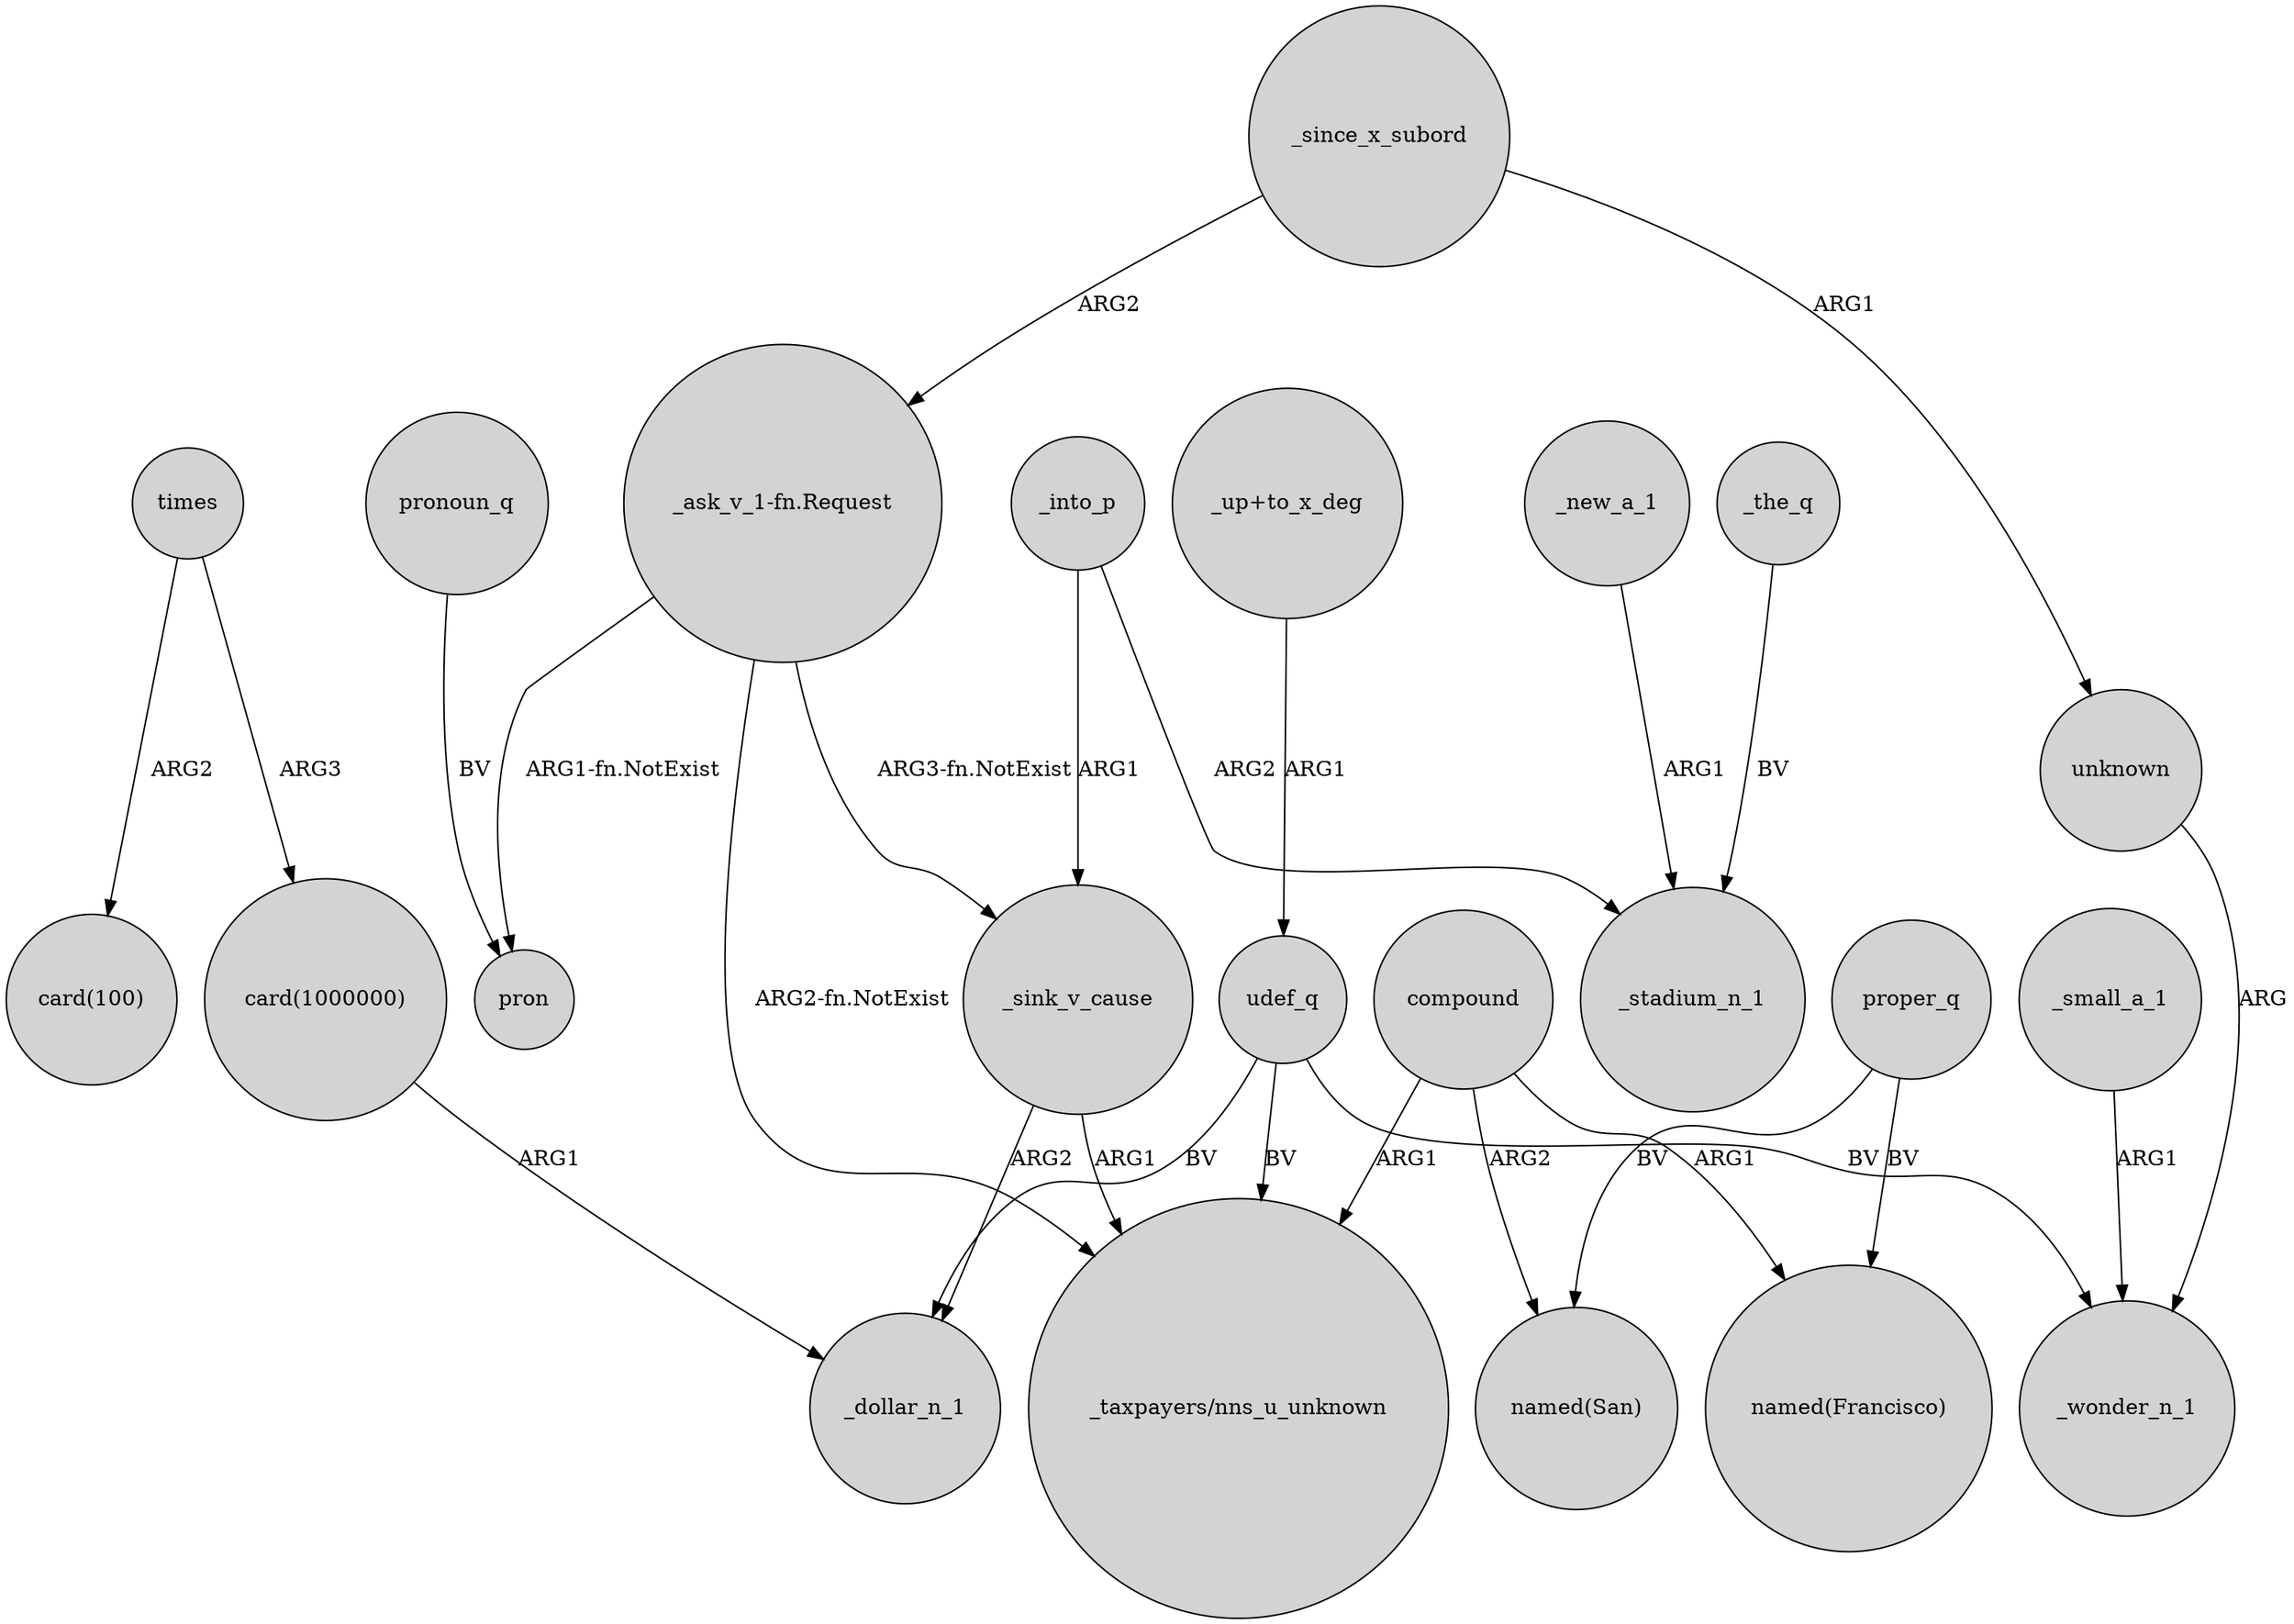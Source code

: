 digraph {
	node [shape=circle style=filled]
	"card(1000000)" -> _dollar_n_1 [label=ARG1]
	_since_x_subord -> "_ask_v_1-fn.Request" [label=ARG2]
	"_ask_v_1-fn.Request" -> "_taxpayers/nns_u_unknown" [label="ARG2-fn.NotExist"]
	times -> "card(100)" [label=ARG2]
	"_up+to_x_deg" -> udef_q [label=ARG1]
	proper_q -> "named(Francisco)" [label=BV]
	compound -> "named(San)" [label=ARG2]
	_sink_v_cause -> _dollar_n_1 [label=ARG2]
	compound -> "_taxpayers/nns_u_unknown" [label=ARG1]
	"_ask_v_1-fn.Request" -> pron [label="ARG1-fn.NotExist"]
	_into_p -> _stadium_n_1 [label=ARG2]
	pronoun_q -> pron [label=BV]
	_new_a_1 -> _stadium_n_1 [label=ARG1]
	times -> "card(1000000)" [label=ARG3]
	udef_q -> "_taxpayers/nns_u_unknown" [label=BV]
	compound -> "named(Francisco)" [label=ARG1]
	unknown -> _wonder_n_1 [label=ARG]
	_small_a_1 -> _wonder_n_1 [label=ARG1]
	proper_q -> "named(San)" [label=BV]
	_the_q -> _stadium_n_1 [label=BV]
	_since_x_subord -> unknown [label=ARG1]
	udef_q -> _wonder_n_1 [label=BV]
	_sink_v_cause -> "_taxpayers/nns_u_unknown" [label=ARG1]
	_into_p -> _sink_v_cause [label=ARG1]
	"_ask_v_1-fn.Request" -> _sink_v_cause [label="ARG3-fn.NotExist"]
	udef_q -> _dollar_n_1 [label=BV]
}
